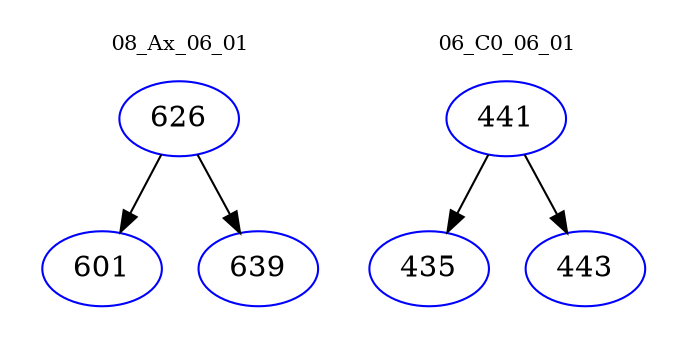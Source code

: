 digraph{
subgraph cluster_0 {
color = white
label = "08_Ax_06_01";
fontsize=10;
T0_626 [label="626", color="blue"]
T0_626 -> T0_601 [color="black"]
T0_601 [label="601", color="blue"]
T0_626 -> T0_639 [color="black"]
T0_639 [label="639", color="blue"]
}
subgraph cluster_1 {
color = white
label = "06_C0_06_01";
fontsize=10;
T1_441 [label="441", color="blue"]
T1_441 -> T1_435 [color="black"]
T1_435 [label="435", color="blue"]
T1_441 -> T1_443 [color="black"]
T1_443 [label="443", color="blue"]
}
}

